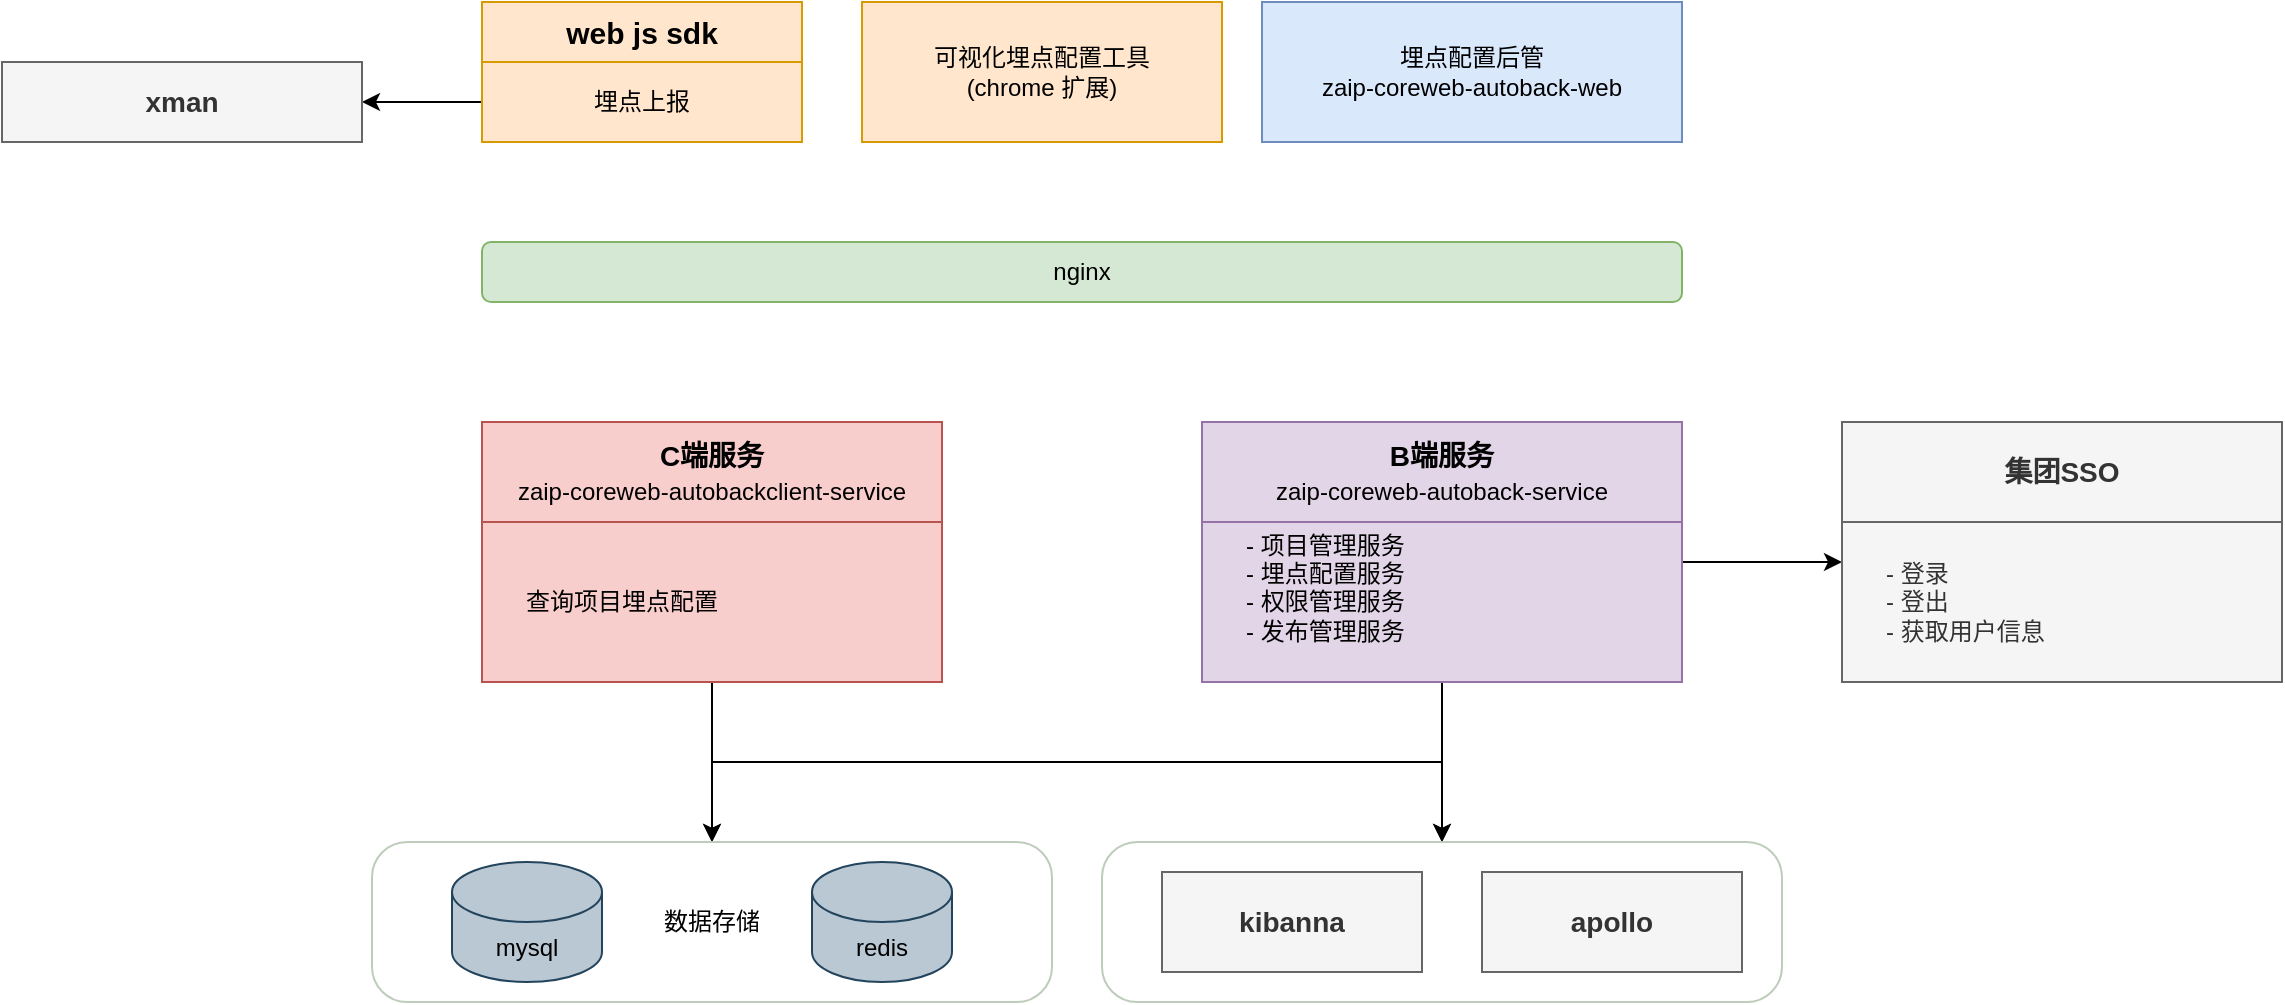 <mxfile version="26.2.2">
  <diagram name="分层架构图" id="iSVcDsmyzLqEdLnjOtEb">
    <mxGraphModel dx="2756" dy="916" grid="1" gridSize="10" guides="1" tooltips="1" connect="1" arrows="1" fold="1" page="1" pageScale="1" pageWidth="1169" pageHeight="827" math="0" shadow="0">
      <root>
        <mxCell id="0" />
        <mxCell id="1" parent="0" />
        <mxCell id="VGJzJ55Yt3Gp-UUYRj1f-1" value="&lt;div&gt;&lt;b&gt;&lt;font style=&quot;font-size: 15px;&quot;&gt;web js sdk&lt;/font&gt;&lt;/b&gt;&lt;/div&gt;" style="rounded=0;whiteSpace=wrap;html=1;fillColor=#ffe6cc;strokeColor=#d79b00;" parent="1" vertex="1">
          <mxGeometry x="160" y="160" width="160" height="30" as="geometry" />
        </mxCell>
        <mxCell id="VGJzJ55Yt3Gp-UUYRj1f-2" value="可视化埋点配置工具&lt;br&gt;(chrome 扩展)" style="rounded=0;whiteSpace=wrap;html=1;fillColor=#ffe6cc;strokeColor=#d79b00;" parent="1" vertex="1">
          <mxGeometry x="350" y="160" width="180" height="70" as="geometry" />
        </mxCell>
        <mxCell id="k4Nuz_xcB-CkwzQxemxn-16" style="edgeStyle=orthogonalEdgeStyle;rounded=0;orthogonalLoop=1;jettySize=auto;html=1;exitX=0;exitY=0.5;exitDx=0;exitDy=0;entryX=1;entryY=0.5;entryDx=0;entryDy=0;" parent="1" source="VGJzJ55Yt3Gp-UUYRj1f-3" target="k4Nuz_xcB-CkwzQxemxn-9" edge="1">
          <mxGeometry relative="1" as="geometry" />
        </mxCell>
        <mxCell id="VGJzJ55Yt3Gp-UUYRj1f-3" value="埋点上报" style="rounded=0;whiteSpace=wrap;html=1;fillColor=#ffe6cc;strokeColor=#d79b00;" parent="1" vertex="1">
          <mxGeometry x="160" y="190" width="160" height="40" as="geometry" />
        </mxCell>
        <mxCell id="VGJzJ55Yt3Gp-UUYRj1f-4" value="埋点配置后管&lt;br&gt;zaip-coreweb-autoback-web" style="rounded=0;whiteSpace=wrap;html=1;fillColor=#dae8fc;strokeColor=#6c8ebf;" parent="1" vertex="1">
          <mxGeometry x="550" y="160" width="210" height="70" as="geometry" />
        </mxCell>
        <mxCell id="VGJzJ55Yt3Gp-UUYRj1f-6" value="C端服务&lt;br&gt;&lt;span style=&quot;font-size: 12px; font-weight: 400;&quot;&gt;zaip-coreweb-autobackclient-service&lt;/span&gt;" style="rounded=0;whiteSpace=wrap;html=1;fontStyle=1;fontSize=14;fillColor=#f8cecc;strokeColor=#b85450;" parent="1" vertex="1">
          <mxGeometry x="160" y="370" width="230" height="50" as="geometry" />
        </mxCell>
        <mxCell id="VGJzJ55Yt3Gp-UUYRj1f-7" value="B端服务&lt;br style=&quot;font-size: 12px; font-weight: 400;&quot;&gt;&lt;span style=&quot;font-size: 12px; font-weight: 400;&quot;&gt;zaip-coreweb-autoback-service&lt;/span&gt;" style="rounded=0;whiteSpace=wrap;html=1;fontStyle=1;fontSize=14;fillColor=#e1d5e7;strokeColor=#9673a6;" parent="1" vertex="1">
          <mxGeometry x="520" y="370" width="240" height="50" as="geometry" />
        </mxCell>
        <mxCell id="k4Nuz_xcB-CkwzQxemxn-19" style="edgeStyle=orthogonalEdgeStyle;rounded=0;orthogonalLoop=1;jettySize=auto;html=1;exitX=0.5;exitY=1;exitDx=0;exitDy=0;entryX=0.5;entryY=0;entryDx=0;entryDy=0;" parent="1" source="VGJzJ55Yt3Gp-UUYRj1f-8" target="VGJzJ55Yt3Gp-UUYRj1f-38" edge="1">
          <mxGeometry relative="1" as="geometry" />
        </mxCell>
        <mxCell id="k4Nuz_xcB-CkwzQxemxn-20" style="edgeStyle=orthogonalEdgeStyle;rounded=0;orthogonalLoop=1;jettySize=auto;html=1;exitX=0.5;exitY=1;exitDx=0;exitDy=0;entryX=0.5;entryY=0;entryDx=0;entryDy=0;" parent="1" source="VGJzJ55Yt3Gp-UUYRj1f-8" target="k4Nuz_xcB-CkwzQxemxn-14" edge="1">
          <mxGeometry relative="1" as="geometry" />
        </mxCell>
        <mxCell id="VGJzJ55Yt3Gp-UUYRj1f-8" value="查询项目埋点配置" style="rounded=0;whiteSpace=wrap;html=1;spacingLeft=20;fillColor=#f8cecc;strokeColor=#b85450;align=left;" parent="1" vertex="1">
          <mxGeometry x="160" y="420" width="230" height="80" as="geometry" />
        </mxCell>
        <mxCell id="VGJzJ55Yt3Gp-UUYRj1f-32" style="edgeStyle=orthogonalEdgeStyle;rounded=0;orthogonalLoop=1;jettySize=auto;html=1;exitX=1;exitY=0.25;exitDx=0;exitDy=0;entryX=0;entryY=0.25;entryDx=0;entryDy=0;" parent="1" source="VGJzJ55Yt3Gp-UUYRj1f-9" target="VGJzJ55Yt3Gp-UUYRj1f-11" edge="1">
          <mxGeometry relative="1" as="geometry" />
        </mxCell>
        <mxCell id="k4Nuz_xcB-CkwzQxemxn-17" style="edgeStyle=orthogonalEdgeStyle;rounded=0;orthogonalLoop=1;jettySize=auto;html=1;exitX=0.5;exitY=1;exitDx=0;exitDy=0;" parent="1" source="VGJzJ55Yt3Gp-UUYRj1f-9" target="k4Nuz_xcB-CkwzQxemxn-14" edge="1">
          <mxGeometry relative="1" as="geometry" />
        </mxCell>
        <mxCell id="k4Nuz_xcB-CkwzQxemxn-21" style="edgeStyle=orthogonalEdgeStyle;rounded=0;orthogonalLoop=1;jettySize=auto;html=1;exitX=0.5;exitY=1;exitDx=0;exitDy=0;entryX=0.5;entryY=0;entryDx=0;entryDy=0;" parent="1" source="VGJzJ55Yt3Gp-UUYRj1f-9" target="VGJzJ55Yt3Gp-UUYRj1f-38" edge="1">
          <mxGeometry relative="1" as="geometry" />
        </mxCell>
        <mxCell id="VGJzJ55Yt3Gp-UUYRj1f-9" value="- 项目管理服务&lt;br&gt;- 埋点配置服务&lt;br&gt;- 权限管理服务&lt;br&gt;- 发布管理服务&lt;div&gt;&lt;br&gt;&lt;/div&gt;" style="rounded=0;whiteSpace=wrap;html=1;align=left;spacingLeft=20;fillColor=#e1d5e7;strokeColor=#9673a6;" parent="1" vertex="1">
          <mxGeometry x="520" y="420" width="240" height="80" as="geometry" />
        </mxCell>
        <mxCell id="VGJzJ55Yt3Gp-UUYRj1f-10" value="集团SSO" style="rounded=0;whiteSpace=wrap;html=1;fontStyle=1;fontSize=14;fillColor=#f5f5f5;fontColor=#333333;strokeColor=#666666;" parent="1" vertex="1">
          <mxGeometry x="840" y="370" width="220" height="50" as="geometry" />
        </mxCell>
        <mxCell id="VGJzJ55Yt3Gp-UUYRj1f-11" value="&lt;div&gt;- 登录&lt;br&gt;- 登出&lt;br&gt;- 获取用户信息&lt;/div&gt;" style="rounded=0;whiteSpace=wrap;html=1;align=left;spacingLeft=20;fillColor=#f5f5f5;fontColor=#333333;strokeColor=#666666;" parent="1" vertex="1">
          <mxGeometry x="840" y="420" width="220" height="80" as="geometry" />
        </mxCell>
        <mxCell id="VGJzJ55Yt3Gp-UUYRj1f-23" value="nginx" style="rounded=1;whiteSpace=wrap;html=1;fillColor=#d5e8d4;strokeColor=#82b366;glass=0;shadow=0;imageAspect=1;movable=0;resizable=0;rotatable=0;deletable=0;gradientColor=none;" parent="1" vertex="1">
          <mxGeometry x="160" y="280" width="600" height="30" as="geometry" />
        </mxCell>
        <mxCell id="VGJzJ55Yt3Gp-UUYRj1f-34" value="redis" style="shape=cylinder3;whiteSpace=wrap;html=1;boundedLbl=1;backgroundOutline=1;size=15;fillColor=#bac8d3;strokeColor=#23445d;" parent="1" vertex="1">
          <mxGeometry x="325" y="590" width="70" height="60" as="geometry" />
        </mxCell>
        <mxCell id="VGJzJ55Yt3Gp-UUYRj1f-38" value="数据存储" style="rounded=1;whiteSpace=wrap;html=1;fillColor=none;arcSize=22;strokeColor=light-dark(#beccbb, #ededed);" parent="1" vertex="1">
          <mxGeometry x="105" y="580" width="340" height="80" as="geometry" />
        </mxCell>
        <mxCell id="VGJzJ55Yt3Gp-UUYRj1f-33" value="mysql" style="shape=cylinder3;whiteSpace=wrap;html=1;boundedLbl=1;backgroundOutline=1;size=15;fillColor=#bac8d3;strokeColor=#23445d;" parent="1" vertex="1">
          <mxGeometry x="145" y="590" width="75" height="60" as="geometry" />
        </mxCell>
        <mxCell id="k4Nuz_xcB-CkwzQxemxn-9" value="xman" style="rounded=0;whiteSpace=wrap;html=1;fontStyle=1;fontSize=14;fillColor=#f5f5f5;fontColor=#333333;strokeColor=#666666;" parent="1" vertex="1">
          <mxGeometry x="-80" y="190" width="180" height="40" as="geometry" />
        </mxCell>
        <mxCell id="k4Nuz_xcB-CkwzQxemxn-12" value="kibanna" style="rounded=0;whiteSpace=wrap;html=1;fontStyle=1;fontSize=14;fillColor=#f5f5f5;fontColor=#333333;strokeColor=#666666;" parent="1" vertex="1">
          <mxGeometry x="500" y="595" width="130" height="50" as="geometry" />
        </mxCell>
        <mxCell id="k4Nuz_xcB-CkwzQxemxn-13" value="apollo" style="rounded=0;whiteSpace=wrap;html=1;fontStyle=1;fontSize=14;fillColor=#f5f5f5;fontColor=#333333;strokeColor=#666666;" parent="1" vertex="1">
          <mxGeometry x="660" y="595" width="130" height="50" as="geometry" />
        </mxCell>
        <mxCell id="k4Nuz_xcB-CkwzQxemxn-14" value="" style="rounded=1;whiteSpace=wrap;html=1;fillColor=none;arcSize=22;strokeColor=light-dark(#beccbb, #ededed);" parent="1" vertex="1">
          <mxGeometry x="470" y="580" width="340" height="80" as="geometry" />
        </mxCell>
      </root>
    </mxGraphModel>
  </diagram>
</mxfile>
